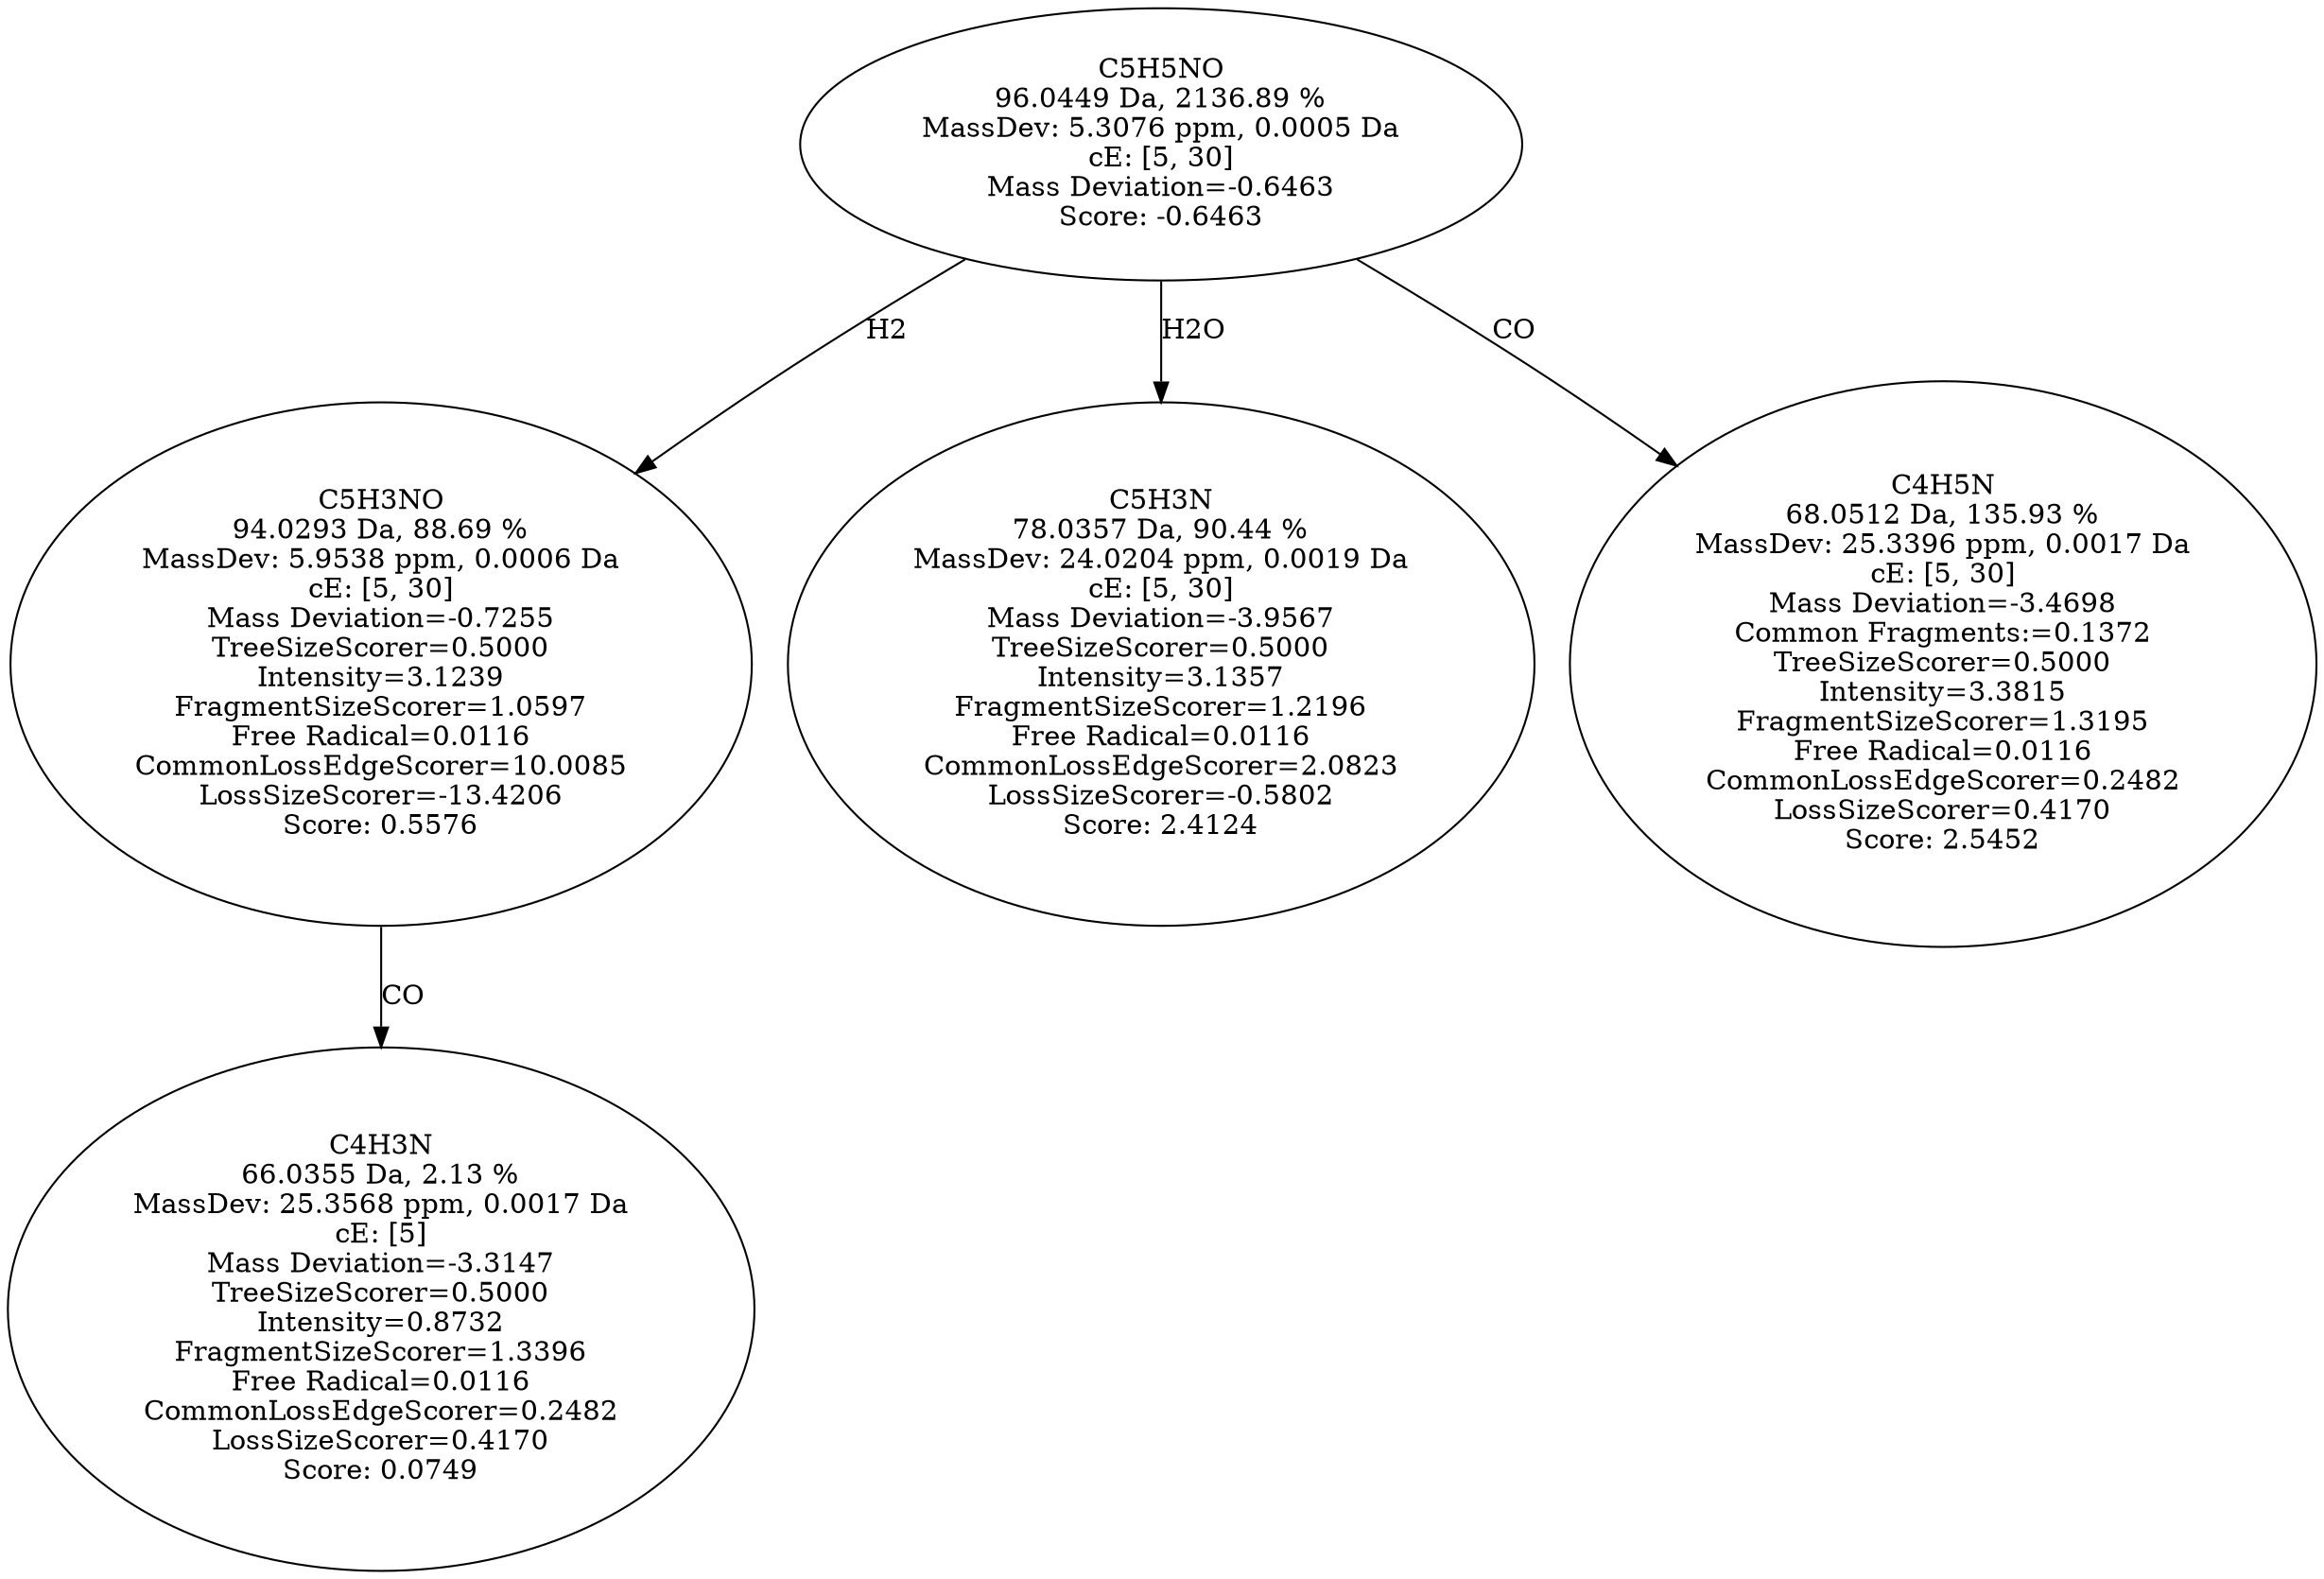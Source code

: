 strict digraph {
v1 [label="C4H3N\n66.0355 Da, 2.13 %\nMassDev: 25.3568 ppm, 0.0017 Da\ncE: [5]\nMass Deviation=-3.3147\nTreeSizeScorer=0.5000\nIntensity=0.8732\nFragmentSizeScorer=1.3396\nFree Radical=0.0116\nCommonLossEdgeScorer=0.2482\nLossSizeScorer=0.4170\nScore: 0.0749"];
v2 [label="C5H3NO\n94.0293 Da, 88.69 %\nMassDev: 5.9538 ppm, 0.0006 Da\ncE: [5, 30]\nMass Deviation=-0.7255\nTreeSizeScorer=0.5000\nIntensity=3.1239\nFragmentSizeScorer=1.0597\nFree Radical=0.0116\nCommonLossEdgeScorer=10.0085\nLossSizeScorer=-13.4206\nScore: 0.5576"];
v3 [label="C5H3N\n78.0357 Da, 90.44 %\nMassDev: 24.0204 ppm, 0.0019 Da\ncE: [5, 30]\nMass Deviation=-3.9567\nTreeSizeScorer=0.5000\nIntensity=3.1357\nFragmentSizeScorer=1.2196\nFree Radical=0.0116\nCommonLossEdgeScorer=2.0823\nLossSizeScorer=-0.5802\nScore: 2.4124"];
v4 [label="C4H5N\n68.0512 Da, 135.93 %\nMassDev: 25.3396 ppm, 0.0017 Da\ncE: [5, 30]\nMass Deviation=-3.4698\nCommon Fragments:=0.1372\nTreeSizeScorer=0.5000\nIntensity=3.3815\nFragmentSizeScorer=1.3195\nFree Radical=0.0116\nCommonLossEdgeScorer=0.2482\nLossSizeScorer=0.4170\nScore: 2.5452"];
v5 [label="C5H5NO\n96.0449 Da, 2136.89 %\nMassDev: 5.3076 ppm, 0.0005 Da\ncE: [5, 30]\nMass Deviation=-0.6463\nScore: -0.6463"];
v2 -> v1 [label="CO"];
v5 -> v2 [label="H2"];
v5 -> v3 [label="H2O"];
v5 -> v4 [label="CO"];
}